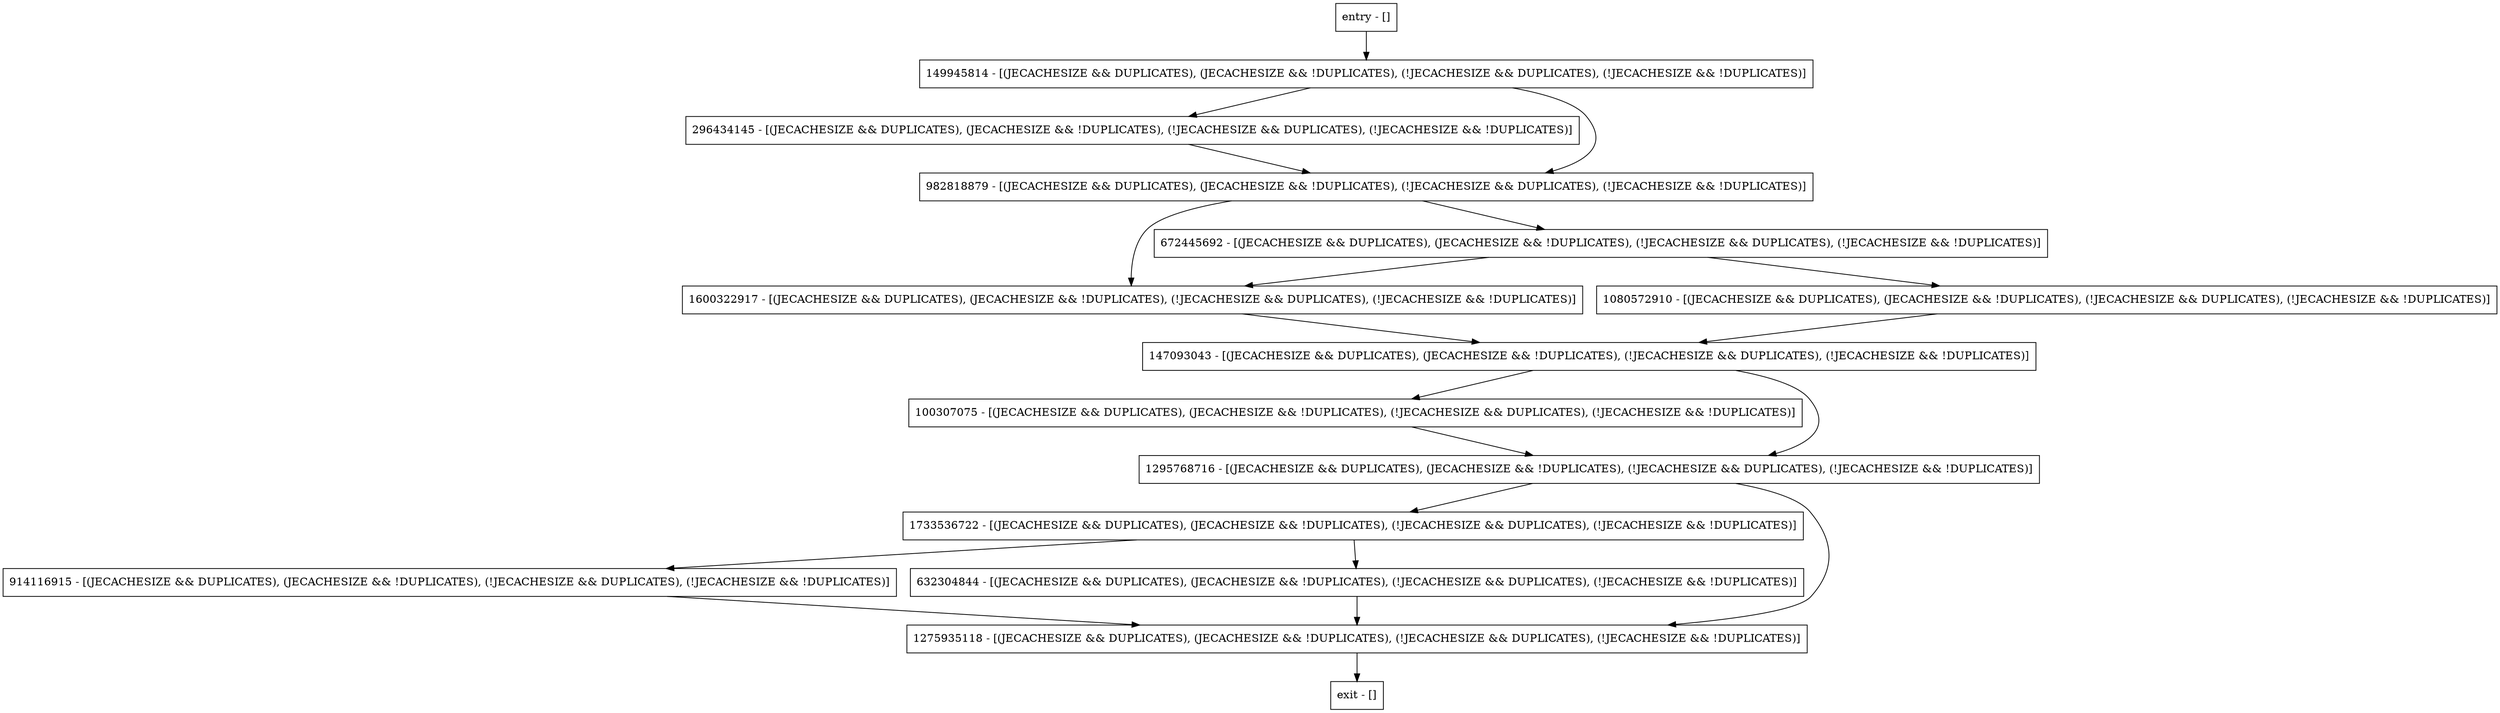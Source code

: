 digraph setConfigProperties {
node [shape=record];
1080572910 [label="1080572910 - [(JECACHESIZE && DUPLICATES), (JECACHESIZE && !DUPLICATES), (!JECACHESIZE && DUPLICATES), (!JECACHESIZE && !DUPLICATES)]"];
914116915 [label="914116915 - [(JECACHESIZE && DUPLICATES), (JECACHESIZE && !DUPLICATES), (!JECACHESIZE && DUPLICATES), (!JECACHESIZE && !DUPLICATES)]"];
149945814 [label="149945814 - [(JECACHESIZE && DUPLICATES), (JECACHESIZE && !DUPLICATES), (!JECACHESIZE && DUPLICATES), (!JECACHESIZE && !DUPLICATES)]"];
100307075 [label="100307075 - [(JECACHESIZE && DUPLICATES), (JECACHESIZE && !DUPLICATES), (!JECACHESIZE && DUPLICATES), (!JECACHESIZE && !DUPLICATES)]"];
1295768716 [label="1295768716 - [(JECACHESIZE && DUPLICATES), (JECACHESIZE && !DUPLICATES), (!JECACHESIZE && DUPLICATES), (!JECACHESIZE && !DUPLICATES)]"];
147093043 [label="147093043 - [(JECACHESIZE && DUPLICATES), (JECACHESIZE && !DUPLICATES), (!JECACHESIZE && DUPLICATES), (!JECACHESIZE && !DUPLICATES)]"];
1733536722 [label="1733536722 - [(JECACHESIZE && DUPLICATES), (JECACHESIZE && !DUPLICATES), (!JECACHESIZE && DUPLICATES), (!JECACHESIZE && !DUPLICATES)]"];
632304844 [label="632304844 - [(JECACHESIZE && DUPLICATES), (JECACHESIZE && !DUPLICATES), (!JECACHESIZE && DUPLICATES), (!JECACHESIZE && !DUPLICATES)]"];
entry [label="entry - []"];
exit [label="exit - []"];
1600322917 [label="1600322917 - [(JECACHESIZE && DUPLICATES), (JECACHESIZE && !DUPLICATES), (!JECACHESIZE && DUPLICATES), (!JECACHESIZE && !DUPLICATES)]"];
672445692 [label="672445692 - [(JECACHESIZE && DUPLICATES), (JECACHESIZE && !DUPLICATES), (!JECACHESIZE && DUPLICATES), (!JECACHESIZE && !DUPLICATES)]"];
296434145 [label="296434145 - [(JECACHESIZE && DUPLICATES), (JECACHESIZE && !DUPLICATES), (!JECACHESIZE && DUPLICATES), (!JECACHESIZE && !DUPLICATES)]"];
982818879 [label="982818879 - [(JECACHESIZE && DUPLICATES), (JECACHESIZE && !DUPLICATES), (!JECACHESIZE && DUPLICATES), (!JECACHESIZE && !DUPLICATES)]"];
1275935118 [label="1275935118 - [(JECACHESIZE && DUPLICATES), (JECACHESIZE && !DUPLICATES), (!JECACHESIZE && DUPLICATES), (!JECACHESIZE && !DUPLICATES)]"];
entry;
exit;
1080572910 -> 147093043;
914116915 -> 1275935118;
149945814 -> 296434145;
149945814 -> 982818879;
100307075 -> 1295768716;
1295768716 -> 1733536722;
1295768716 -> 1275935118;
147093043 -> 100307075;
147093043 -> 1295768716;
1733536722 -> 914116915;
1733536722 -> 632304844;
632304844 -> 1275935118;
entry -> 149945814;
1600322917 -> 147093043;
672445692 -> 1080572910;
672445692 -> 1600322917;
296434145 -> 982818879;
982818879 -> 1600322917;
982818879 -> 672445692;
1275935118 -> exit;
}
